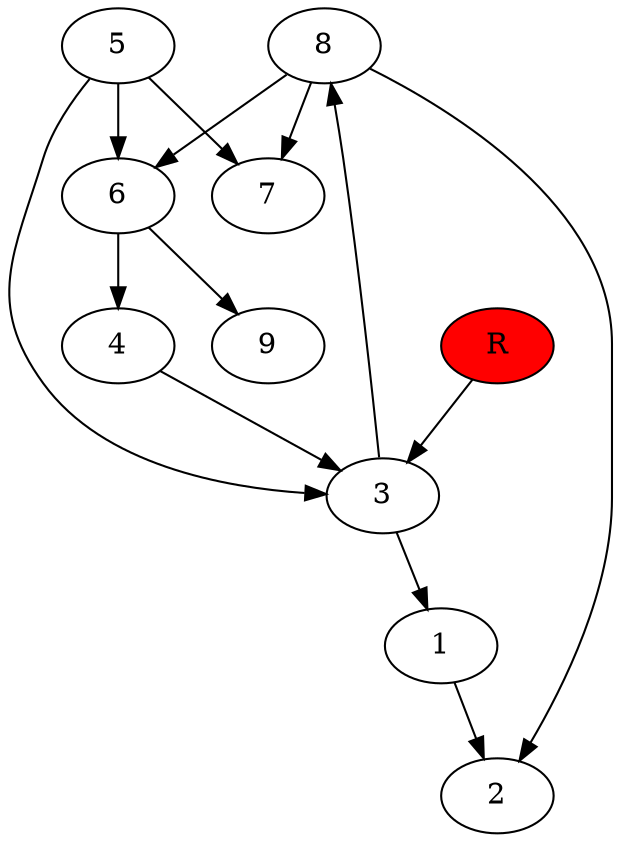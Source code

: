 digraph prb23857 {
	1
	2
	3
	4
	5
	6
	7
	8
	R [fillcolor="#ff0000" style=filled]
	1 -> 2
	3 -> 1
	3 -> 8
	4 -> 3
	5 -> 3
	5 -> 6
	5 -> 7
	6 -> 4
	6 -> 9
	8 -> 2
	8 -> 6
	8 -> 7
	R -> 3
}
